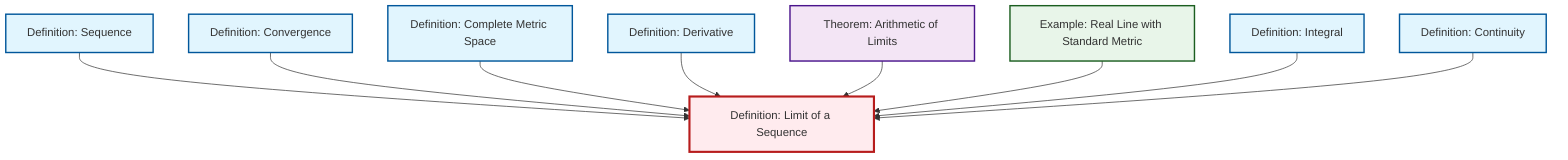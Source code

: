 graph TD
    classDef definition fill:#e1f5fe,stroke:#01579b,stroke-width:2px
    classDef theorem fill:#f3e5f5,stroke:#4a148c,stroke-width:2px
    classDef axiom fill:#fff3e0,stroke:#e65100,stroke-width:2px
    classDef example fill:#e8f5e9,stroke:#1b5e20,stroke-width:2px
    classDef current fill:#ffebee,stroke:#b71c1c,stroke-width:3px
    def-sequence["Definition: Sequence"]:::definition
    def-limit["Definition: Limit of a Sequence"]:::definition
    thm-limit-arithmetic["Theorem: Arithmetic of Limits"]:::theorem
    def-complete-metric-space["Definition: Complete Metric Space"]:::definition
    def-continuity["Definition: Continuity"]:::definition
    def-convergence["Definition: Convergence"]:::definition
    def-derivative["Definition: Derivative"]:::definition
    def-integral["Definition: Integral"]:::definition
    ex-real-line-metric["Example: Real Line with Standard Metric"]:::example
    def-sequence --> def-limit
    def-convergence --> def-limit
    def-complete-metric-space --> def-limit
    def-derivative --> def-limit
    thm-limit-arithmetic --> def-limit
    ex-real-line-metric --> def-limit
    def-integral --> def-limit
    def-continuity --> def-limit
    class def-limit current